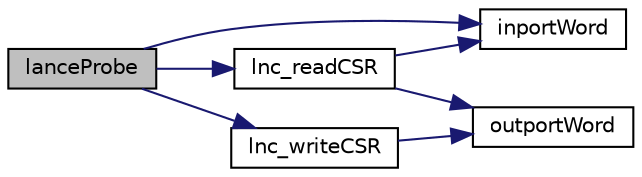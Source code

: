digraph "lanceProbe"
{
 // LATEX_PDF_SIZE
  edge [fontname="Helvetica",fontsize="10",labelfontname="Helvetica",labelfontsize="10"];
  node [fontname="Helvetica",fontsize="10",shape=record];
  rankdir="LR";
  Node1 [label="lanceProbe",height=0.2,width=0.4,color="black", fillcolor="grey75", style="filled", fontcolor="black",tooltip=" "];
  Node1 -> Node2 [color="midnightblue",fontsize="10",style="solid",fontname="Helvetica"];
  Node2 [label="inportWord",height=0.2,width=0.4,color="black", fillcolor="white", style="filled",URL="$io_8h.html#afb703b187feb4b92444454df6c3dd9e6",tooltip="input one word from specified port"];
  Node1 -> Node3 [color="midnightblue",fontsize="10",style="solid",fontname="Helvetica"];
  Node3 [label="lnc_readCSR",height=0.2,width=0.4,color="black", fillcolor="white", style="filled",URL="$lnc_8c.html#a752b6613ae8e3adf7c11e20bd94be152",tooltip=" "];
  Node3 -> Node2 [color="midnightblue",fontsize="10",style="solid",fontname="Helvetica"];
  Node3 -> Node4 [color="midnightblue",fontsize="10",style="solid",fontname="Helvetica"];
  Node4 [label="outportWord",height=0.2,width=0.4,color="black", fillcolor="white", style="filled",URL="$io_8h.html#a243f6b6d22cc5948908b764d58efc2b0",tooltip="outputut one word to specified port"];
  Node1 -> Node5 [color="midnightblue",fontsize="10",style="solid",fontname="Helvetica"];
  Node5 [label="lnc_writeCSR",height=0.2,width=0.4,color="black", fillcolor="white", style="filled",URL="$lnc_8c.html#a7ddaf6c2816ca0adea2397a0ccbc101b",tooltip=" "];
  Node5 -> Node4 [color="midnightblue",fontsize="10",style="solid",fontname="Helvetica"];
}
